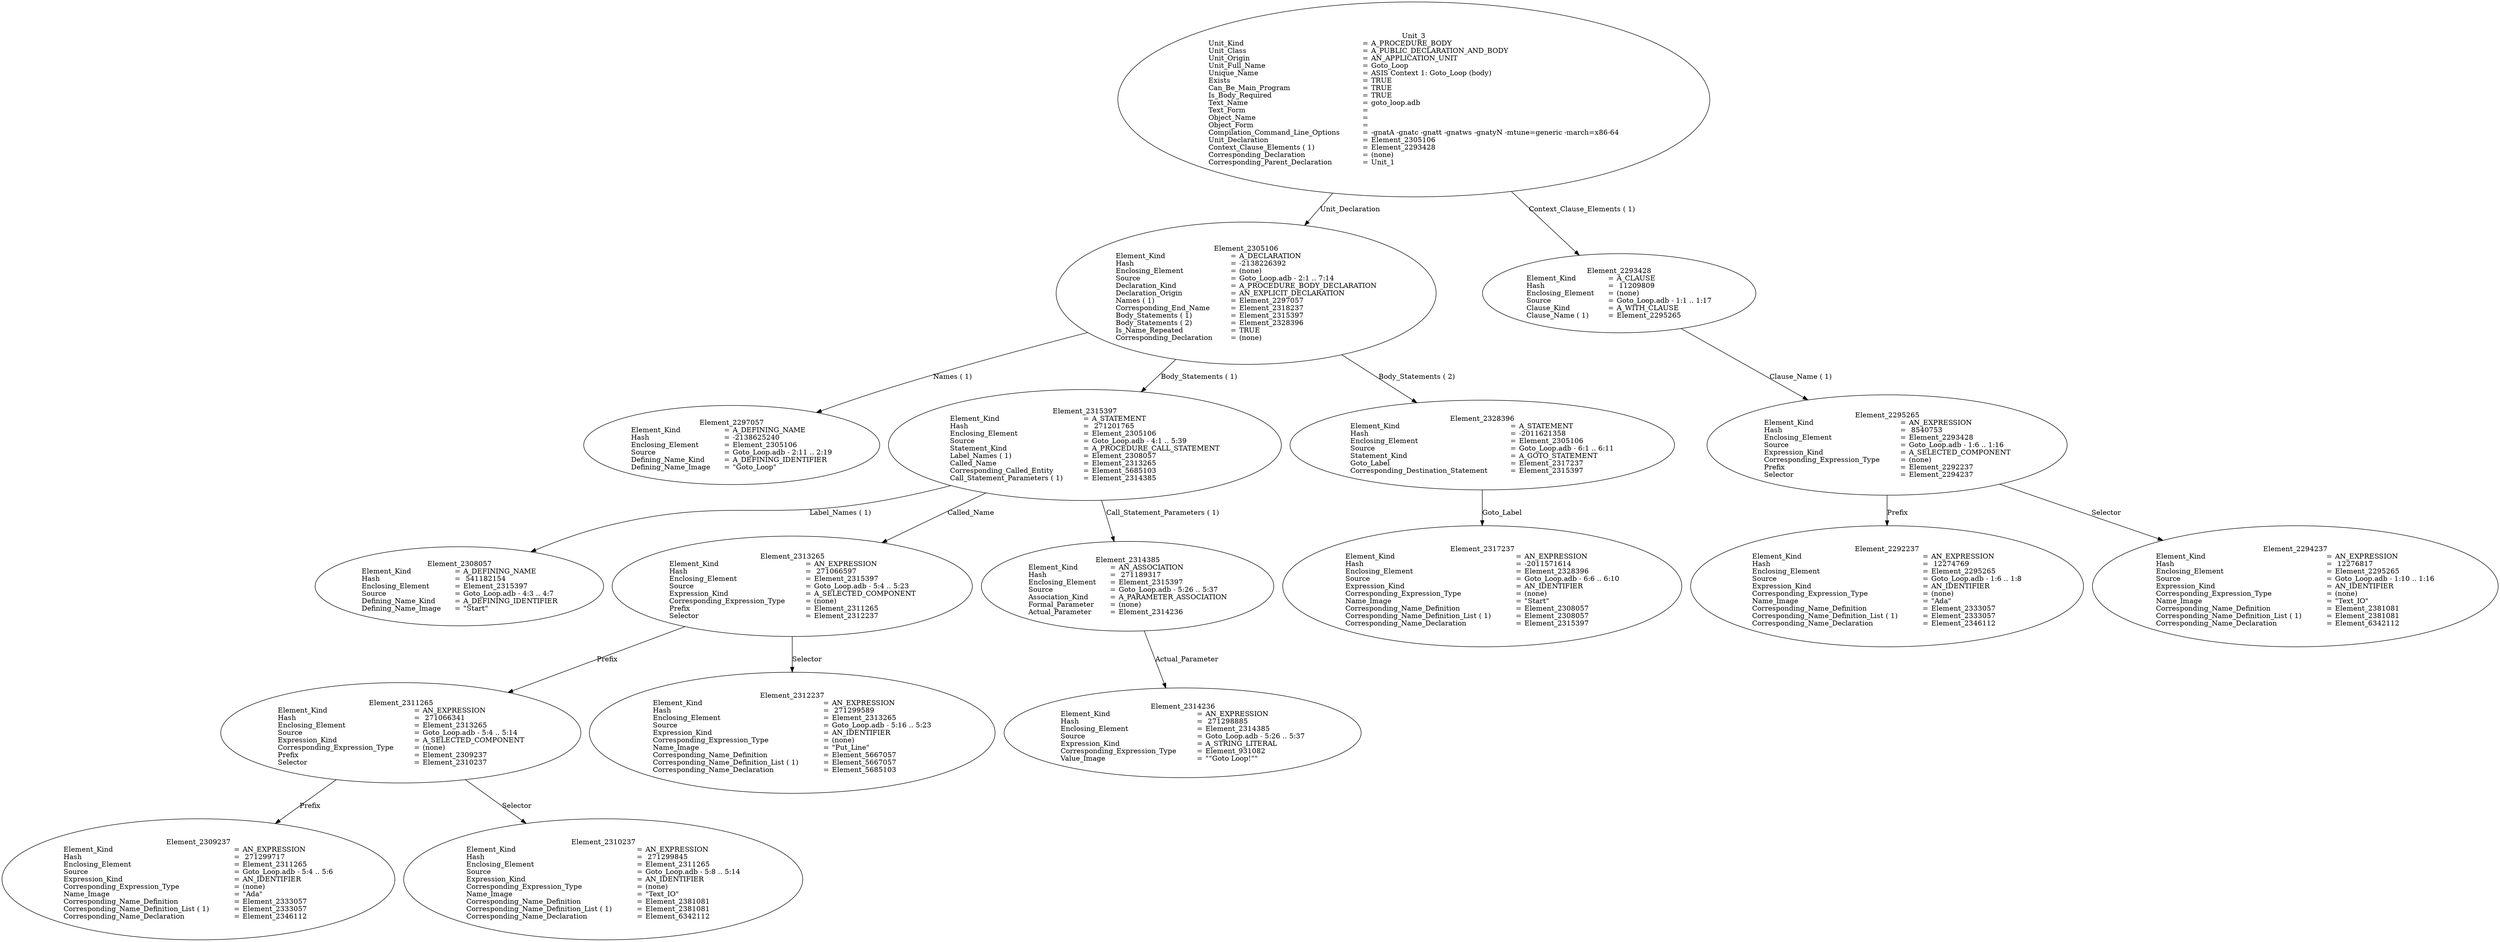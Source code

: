 digraph "goto_loop.adt" {
  Unit_3 -> Element_2305106
      [ label=Unit_Declaration ];
  Unit_3 -> Element_2293428
      [ label="Context_Clause_Elements ( 1)" ];
  Unit_3
      [ label=<<TABLE BORDER="0" CELLBORDER="0" CELLSPACING="0" CELLPADDING="0"> 
          <TR><TD COLSPAN="3">Unit_3</TD></TR>
          <TR><TD ALIGN="LEFT">Unit_Kind   </TD><TD> = </TD><TD ALIGN="LEFT">A_PROCEDURE_BODY</TD></TR>
          <TR><TD ALIGN="LEFT">Unit_Class   </TD><TD> = </TD><TD ALIGN="LEFT">A_PUBLIC_DECLARATION_AND_BODY</TD></TR>
          <TR><TD ALIGN="LEFT">Unit_Origin   </TD><TD> = </TD><TD ALIGN="LEFT">AN_APPLICATION_UNIT</TD></TR>
          <TR><TD ALIGN="LEFT">Unit_Full_Name    </TD><TD> = </TD><TD ALIGN="LEFT">Goto_Loop</TD></TR>
          <TR><TD ALIGN="LEFT">Unique_Name   </TD><TD> = </TD><TD ALIGN="LEFT">ASIS Context 1: Goto_Loop (body)</TD></TR>
          <TR><TD ALIGN="LEFT">Exists  </TD><TD> = </TD><TD ALIGN="LEFT">TRUE</TD></TR>
          <TR><TD ALIGN="LEFT">Can_Be_Main_Program     </TD><TD> = </TD><TD ALIGN="LEFT">TRUE</TD></TR>
          <TR><TD ALIGN="LEFT">Is_Body_Required     </TD><TD> = </TD><TD ALIGN="LEFT">TRUE</TD></TR>
          <TR><TD ALIGN="LEFT">Text_Name   </TD><TD> = </TD><TD ALIGN="LEFT">goto_loop.adb</TD></TR>
          <TR><TD ALIGN="LEFT">Text_Form   </TD><TD> = </TD><TD ALIGN="LEFT"></TD></TR>
          <TR><TD ALIGN="LEFT">Object_Name   </TD><TD> = </TD><TD ALIGN="LEFT"></TD></TR>
          <TR><TD ALIGN="LEFT">Object_Form   </TD><TD> = </TD><TD ALIGN="LEFT"></TD></TR>
          <TR><TD ALIGN="LEFT">Compilation_Command_Line_Options         </TD><TD> = </TD><TD ALIGN="LEFT">-gnatA -gnatc -gnatt -gnatws -gnatyN -mtune=generic -march=x86-64</TD></TR>
          <TR><TD ALIGN="LEFT">Unit_Declaration     </TD><TD> = </TD><TD ALIGN="LEFT">Element_2305106</TD></TR>
          <TR><TD ALIGN="LEFT">Context_Clause_Elements ( 1)        </TD><TD> = </TD><TD ALIGN="LEFT">Element_2293428</TD></TR>
          <TR><TD ALIGN="LEFT">Corresponding_Declaration       </TD><TD> = </TD><TD ALIGN="LEFT">(none)</TD></TR>
          <TR><TD ALIGN="LEFT">Corresponding_Parent_Declaration         </TD><TD> = </TD><TD ALIGN="LEFT">Unit_1</TD></TR>
          </TABLE>> ];
  Element_2293428 -> Element_2295265
      [ label="Clause_Name ( 1)" ];
  Element_2293428
      [ label=<<TABLE BORDER="0" CELLBORDER="0" CELLSPACING="0" CELLPADDING="0"> 
          <TR><TD COLSPAN="3">Element_2293428</TD></TR>
          <TR><TD ALIGN="LEFT">Element_Kind    </TD><TD> = </TD><TD ALIGN="LEFT">A_CLAUSE</TD></TR>
          <TR><TD ALIGN="LEFT">Hash  </TD><TD> = </TD><TD ALIGN="LEFT"> 11209809</TD></TR>
          <TR><TD ALIGN="LEFT">Enclosing_Element     </TD><TD> = </TD><TD ALIGN="LEFT">(none)</TD></TR>
          <TR><TD ALIGN="LEFT">Source  </TD><TD> = </TD><TD ALIGN="LEFT">Goto_Loop.adb - 1:1 .. 1:17</TD></TR>
          <TR><TD ALIGN="LEFT">Clause_Kind   </TD><TD> = </TD><TD ALIGN="LEFT">A_WITH_CLAUSE</TD></TR>
          <TR><TD ALIGN="LEFT">Clause_Name ( 1)     </TD><TD> = </TD><TD ALIGN="LEFT">Element_2295265</TD></TR>
          </TABLE>> ];
  Element_2295265 -> Element_2292237
      [ label=Prefix ];
  Element_2295265 -> Element_2294237
      [ label=Selector ];
  Element_2295265
      [ label=<<TABLE BORDER="0" CELLBORDER="0" CELLSPACING="0" CELLPADDING="0"> 
          <TR><TD COLSPAN="3">Element_2295265</TD></TR>
          <TR><TD ALIGN="LEFT">Element_Kind    </TD><TD> = </TD><TD ALIGN="LEFT">AN_EXPRESSION</TD></TR>
          <TR><TD ALIGN="LEFT">Hash  </TD><TD> = </TD><TD ALIGN="LEFT"> 8540753</TD></TR>
          <TR><TD ALIGN="LEFT">Enclosing_Element     </TD><TD> = </TD><TD ALIGN="LEFT">Element_2293428</TD></TR>
          <TR><TD ALIGN="LEFT">Source  </TD><TD> = </TD><TD ALIGN="LEFT">Goto_Loop.adb - 1:6 .. 1:16</TD></TR>
          <TR><TD ALIGN="LEFT">Expression_Kind    </TD><TD> = </TD><TD ALIGN="LEFT">A_SELECTED_COMPONENT</TD></TR>
          <TR><TD ALIGN="LEFT">Corresponding_Expression_Type        </TD><TD> = </TD><TD ALIGN="LEFT">(none)</TD></TR>
          <TR><TD ALIGN="LEFT">Prefix  </TD><TD> = </TD><TD ALIGN="LEFT">Element_2292237</TD></TR>
          <TR><TD ALIGN="LEFT">Selector   </TD><TD> = </TD><TD ALIGN="LEFT">Element_2294237</TD></TR>
          </TABLE>> ];
  Element_2292237
      [ label=<<TABLE BORDER="0" CELLBORDER="0" CELLSPACING="0" CELLPADDING="0"> 
          <TR><TD COLSPAN="3">Element_2292237</TD></TR>
          <TR><TD ALIGN="LEFT">Element_Kind    </TD><TD> = </TD><TD ALIGN="LEFT">AN_EXPRESSION</TD></TR>
          <TR><TD ALIGN="LEFT">Hash  </TD><TD> = </TD><TD ALIGN="LEFT"> 12274769</TD></TR>
          <TR><TD ALIGN="LEFT">Enclosing_Element     </TD><TD> = </TD><TD ALIGN="LEFT">Element_2295265</TD></TR>
          <TR><TD ALIGN="LEFT">Source  </TD><TD> = </TD><TD ALIGN="LEFT">Goto_Loop.adb - 1:6 .. 1:8</TD></TR>
          <TR><TD ALIGN="LEFT">Expression_Kind    </TD><TD> = </TD><TD ALIGN="LEFT">AN_IDENTIFIER</TD></TR>
          <TR><TD ALIGN="LEFT">Corresponding_Expression_Type        </TD><TD> = </TD><TD ALIGN="LEFT">(none)</TD></TR>
          <TR><TD ALIGN="LEFT">Name_Image   </TD><TD> = </TD><TD ALIGN="LEFT">"Ada"</TD></TR>
          <TR><TD ALIGN="LEFT">Corresponding_Name_Definition        </TD><TD> = </TD><TD ALIGN="LEFT">Element_2333057</TD></TR>
          <TR><TD ALIGN="LEFT">Corresponding_Name_Definition_List ( 1)          </TD><TD> = </TD><TD ALIGN="LEFT">Element_2333057</TD></TR>
          <TR><TD ALIGN="LEFT">Corresponding_Name_Declaration        </TD><TD> = </TD><TD ALIGN="LEFT">Element_2346112</TD></TR>
          </TABLE>> ];
  Element_2294237
      [ label=<<TABLE BORDER="0" CELLBORDER="0" CELLSPACING="0" CELLPADDING="0"> 
          <TR><TD COLSPAN="3">Element_2294237</TD></TR>
          <TR><TD ALIGN="LEFT">Element_Kind    </TD><TD> = </TD><TD ALIGN="LEFT">AN_EXPRESSION</TD></TR>
          <TR><TD ALIGN="LEFT">Hash  </TD><TD> = </TD><TD ALIGN="LEFT"> 12276817</TD></TR>
          <TR><TD ALIGN="LEFT">Enclosing_Element     </TD><TD> = </TD><TD ALIGN="LEFT">Element_2295265</TD></TR>
          <TR><TD ALIGN="LEFT">Source  </TD><TD> = </TD><TD ALIGN="LEFT">Goto_Loop.adb - 1:10 .. 1:16</TD></TR>
          <TR><TD ALIGN="LEFT">Expression_Kind    </TD><TD> = </TD><TD ALIGN="LEFT">AN_IDENTIFIER</TD></TR>
          <TR><TD ALIGN="LEFT">Corresponding_Expression_Type        </TD><TD> = </TD><TD ALIGN="LEFT">(none)</TD></TR>
          <TR><TD ALIGN="LEFT">Name_Image   </TD><TD> = </TD><TD ALIGN="LEFT">"Text_IO"</TD></TR>
          <TR><TD ALIGN="LEFT">Corresponding_Name_Definition        </TD><TD> = </TD><TD ALIGN="LEFT">Element_2381081</TD></TR>
          <TR><TD ALIGN="LEFT">Corresponding_Name_Definition_List ( 1)          </TD><TD> = </TD><TD ALIGN="LEFT">Element_2381081</TD></TR>
          <TR><TD ALIGN="LEFT">Corresponding_Name_Declaration        </TD><TD> = </TD><TD ALIGN="LEFT">Element_6342112</TD></TR>
          </TABLE>> ];
  Element_2305106 -> Element_2297057
      [ label="Names ( 1)" ];
  Element_2305106 -> Element_2315397
      [ label="Body_Statements ( 1)" ];
  Element_2305106 -> Element_2328396
      [ label="Body_Statements ( 2)" ];
  Element_2305106
      [ label=<<TABLE BORDER="0" CELLBORDER="0" CELLSPACING="0" CELLPADDING="0"> 
          <TR><TD COLSPAN="3">Element_2305106</TD></TR>
          <TR><TD ALIGN="LEFT">Element_Kind    </TD><TD> = </TD><TD ALIGN="LEFT">A_DECLARATION</TD></TR>
          <TR><TD ALIGN="LEFT">Hash  </TD><TD> = </TD><TD ALIGN="LEFT">-2138226392</TD></TR>
          <TR><TD ALIGN="LEFT">Enclosing_Element     </TD><TD> = </TD><TD ALIGN="LEFT">(none)</TD></TR>
          <TR><TD ALIGN="LEFT">Source  </TD><TD> = </TD><TD ALIGN="LEFT">Goto_Loop.adb - 2:1 .. 7:14</TD></TR>
          <TR><TD ALIGN="LEFT">Declaration_Kind     </TD><TD> = </TD><TD ALIGN="LEFT">A_PROCEDURE_BODY_DECLARATION</TD></TR>
          <TR><TD ALIGN="LEFT">Declaration_Origin     </TD><TD> = </TD><TD ALIGN="LEFT">AN_EXPLICIT_DECLARATION</TD></TR>
          <TR><TD ALIGN="LEFT">Names ( 1)   </TD><TD> = </TD><TD ALIGN="LEFT">Element_2297057</TD></TR>
          <TR><TD ALIGN="LEFT">Corresponding_End_Name      </TD><TD> = </TD><TD ALIGN="LEFT">Element_2318237</TD></TR>
          <TR><TD ALIGN="LEFT">Body_Statements ( 1)      </TD><TD> = </TD><TD ALIGN="LEFT">Element_2315397</TD></TR>
          <TR><TD ALIGN="LEFT">Body_Statements ( 2)      </TD><TD> = </TD><TD ALIGN="LEFT">Element_2328396</TD></TR>
          <TR><TD ALIGN="LEFT">Is_Name_Repeated     </TD><TD> = </TD><TD ALIGN="LEFT">TRUE</TD></TR>
          <TR><TD ALIGN="LEFT">Corresponding_Declaration       </TD><TD> = </TD><TD ALIGN="LEFT">(none)</TD></TR>
          </TABLE>> ];
  Element_2297057
      [ label=<<TABLE BORDER="0" CELLBORDER="0" CELLSPACING="0" CELLPADDING="0"> 
          <TR><TD COLSPAN="3">Element_2297057</TD></TR>
          <TR><TD ALIGN="LEFT">Element_Kind    </TD><TD> = </TD><TD ALIGN="LEFT">A_DEFINING_NAME</TD></TR>
          <TR><TD ALIGN="LEFT">Hash  </TD><TD> = </TD><TD ALIGN="LEFT">-2138625240</TD></TR>
          <TR><TD ALIGN="LEFT">Enclosing_Element     </TD><TD> = </TD><TD ALIGN="LEFT">Element_2305106</TD></TR>
          <TR><TD ALIGN="LEFT">Source  </TD><TD> = </TD><TD ALIGN="LEFT">Goto_Loop.adb - 2:11 .. 2:19</TD></TR>
          <TR><TD ALIGN="LEFT">Defining_Name_Kind     </TD><TD> = </TD><TD ALIGN="LEFT">A_DEFINING_IDENTIFIER</TD></TR>
          <TR><TD ALIGN="LEFT">Defining_Name_Image     </TD><TD> = </TD><TD ALIGN="LEFT">"Goto_Loop"</TD></TR>
          </TABLE>> ];
  Element_2315397 -> Element_2308057
      [ label="Label_Names ( 1)" ];
  Element_2315397 -> Element_2313265
      [ label=Called_Name ];
  Element_2315397 -> Element_2314385
      [ label="Call_Statement_Parameters ( 1)" ];
  Element_2315397
      [ label=<<TABLE BORDER="0" CELLBORDER="0" CELLSPACING="0" CELLPADDING="0"> 
          <TR><TD COLSPAN="3">Element_2315397</TD></TR>
          <TR><TD ALIGN="LEFT">Element_Kind    </TD><TD> = </TD><TD ALIGN="LEFT">A_STATEMENT</TD></TR>
          <TR><TD ALIGN="LEFT">Hash  </TD><TD> = </TD><TD ALIGN="LEFT"> 271201765</TD></TR>
          <TR><TD ALIGN="LEFT">Enclosing_Element     </TD><TD> = </TD><TD ALIGN="LEFT">Element_2305106</TD></TR>
          <TR><TD ALIGN="LEFT">Source  </TD><TD> = </TD><TD ALIGN="LEFT">Goto_Loop.adb - 4:1 .. 5:39</TD></TR>
          <TR><TD ALIGN="LEFT">Statement_Kind    </TD><TD> = </TD><TD ALIGN="LEFT">A_PROCEDURE_CALL_STATEMENT</TD></TR>
          <TR><TD ALIGN="LEFT">Label_Names ( 1)     </TD><TD> = </TD><TD ALIGN="LEFT">Element_2308057</TD></TR>
          <TR><TD ALIGN="LEFT">Called_Name   </TD><TD> = </TD><TD ALIGN="LEFT">Element_2313265</TD></TR>
          <TR><TD ALIGN="LEFT">Corresponding_Called_Entity       </TD><TD> = </TD><TD ALIGN="LEFT">Element_5685103</TD></TR>
          <TR><TD ALIGN="LEFT">Call_Statement_Parameters ( 1)        </TD><TD> = </TD><TD ALIGN="LEFT">Element_2314385</TD></TR>
          </TABLE>> ];
  Element_2308057
      [ label=<<TABLE BORDER="0" CELLBORDER="0" CELLSPACING="0" CELLPADDING="0"> 
          <TR><TD COLSPAN="3">Element_2308057</TD></TR>
          <TR><TD ALIGN="LEFT">Element_Kind    </TD><TD> = </TD><TD ALIGN="LEFT">A_DEFINING_NAME</TD></TR>
          <TR><TD ALIGN="LEFT">Hash  </TD><TD> = </TD><TD ALIGN="LEFT"> 541182154</TD></TR>
          <TR><TD ALIGN="LEFT">Enclosing_Element     </TD><TD> = </TD><TD ALIGN="LEFT">Element_2315397</TD></TR>
          <TR><TD ALIGN="LEFT">Source  </TD><TD> = </TD><TD ALIGN="LEFT">Goto_Loop.adb - 4:3 .. 4:7</TD></TR>
          <TR><TD ALIGN="LEFT">Defining_Name_Kind     </TD><TD> = </TD><TD ALIGN="LEFT">A_DEFINING_IDENTIFIER</TD></TR>
          <TR><TD ALIGN="LEFT">Defining_Name_Image     </TD><TD> = </TD><TD ALIGN="LEFT">"Start"</TD></TR>
          </TABLE>> ];
  Element_2313265 -> Element_2311265
      [ label=Prefix ];
  Element_2313265 -> Element_2312237
      [ label=Selector ];
  Element_2313265
      [ label=<<TABLE BORDER="0" CELLBORDER="0" CELLSPACING="0" CELLPADDING="0"> 
          <TR><TD COLSPAN="3">Element_2313265</TD></TR>
          <TR><TD ALIGN="LEFT">Element_Kind    </TD><TD> = </TD><TD ALIGN="LEFT">AN_EXPRESSION</TD></TR>
          <TR><TD ALIGN="LEFT">Hash  </TD><TD> = </TD><TD ALIGN="LEFT"> 271066597</TD></TR>
          <TR><TD ALIGN="LEFT">Enclosing_Element     </TD><TD> = </TD><TD ALIGN="LEFT">Element_2315397</TD></TR>
          <TR><TD ALIGN="LEFT">Source  </TD><TD> = </TD><TD ALIGN="LEFT">Goto_Loop.adb - 5:4 .. 5:23</TD></TR>
          <TR><TD ALIGN="LEFT">Expression_Kind    </TD><TD> = </TD><TD ALIGN="LEFT">A_SELECTED_COMPONENT</TD></TR>
          <TR><TD ALIGN="LEFT">Corresponding_Expression_Type        </TD><TD> = </TD><TD ALIGN="LEFT">(none)</TD></TR>
          <TR><TD ALIGN="LEFT">Prefix  </TD><TD> = </TD><TD ALIGN="LEFT">Element_2311265</TD></TR>
          <TR><TD ALIGN="LEFT">Selector   </TD><TD> = </TD><TD ALIGN="LEFT">Element_2312237</TD></TR>
          </TABLE>> ];
  Element_2311265 -> Element_2309237
      [ label=Prefix ];
  Element_2311265 -> Element_2310237
      [ label=Selector ];
  Element_2311265
      [ label=<<TABLE BORDER="0" CELLBORDER="0" CELLSPACING="0" CELLPADDING="0"> 
          <TR><TD COLSPAN="3">Element_2311265</TD></TR>
          <TR><TD ALIGN="LEFT">Element_Kind    </TD><TD> = </TD><TD ALIGN="LEFT">AN_EXPRESSION</TD></TR>
          <TR><TD ALIGN="LEFT">Hash  </TD><TD> = </TD><TD ALIGN="LEFT"> 271066341</TD></TR>
          <TR><TD ALIGN="LEFT">Enclosing_Element     </TD><TD> = </TD><TD ALIGN="LEFT">Element_2313265</TD></TR>
          <TR><TD ALIGN="LEFT">Source  </TD><TD> = </TD><TD ALIGN="LEFT">Goto_Loop.adb - 5:4 .. 5:14</TD></TR>
          <TR><TD ALIGN="LEFT">Expression_Kind    </TD><TD> = </TD><TD ALIGN="LEFT">A_SELECTED_COMPONENT</TD></TR>
          <TR><TD ALIGN="LEFT">Corresponding_Expression_Type        </TD><TD> = </TD><TD ALIGN="LEFT">(none)</TD></TR>
          <TR><TD ALIGN="LEFT">Prefix  </TD><TD> = </TD><TD ALIGN="LEFT">Element_2309237</TD></TR>
          <TR><TD ALIGN="LEFT">Selector   </TD><TD> = </TD><TD ALIGN="LEFT">Element_2310237</TD></TR>
          </TABLE>> ];
  Element_2309237
      [ label=<<TABLE BORDER="0" CELLBORDER="0" CELLSPACING="0" CELLPADDING="0"> 
          <TR><TD COLSPAN="3">Element_2309237</TD></TR>
          <TR><TD ALIGN="LEFT">Element_Kind    </TD><TD> = </TD><TD ALIGN="LEFT">AN_EXPRESSION</TD></TR>
          <TR><TD ALIGN="LEFT">Hash  </TD><TD> = </TD><TD ALIGN="LEFT"> 271299717</TD></TR>
          <TR><TD ALIGN="LEFT">Enclosing_Element     </TD><TD> = </TD><TD ALIGN="LEFT">Element_2311265</TD></TR>
          <TR><TD ALIGN="LEFT">Source  </TD><TD> = </TD><TD ALIGN="LEFT">Goto_Loop.adb - 5:4 .. 5:6</TD></TR>
          <TR><TD ALIGN="LEFT">Expression_Kind    </TD><TD> = </TD><TD ALIGN="LEFT">AN_IDENTIFIER</TD></TR>
          <TR><TD ALIGN="LEFT">Corresponding_Expression_Type        </TD><TD> = </TD><TD ALIGN="LEFT">(none)</TD></TR>
          <TR><TD ALIGN="LEFT">Name_Image   </TD><TD> = </TD><TD ALIGN="LEFT">"Ada"</TD></TR>
          <TR><TD ALIGN="LEFT">Corresponding_Name_Definition        </TD><TD> = </TD><TD ALIGN="LEFT">Element_2333057</TD></TR>
          <TR><TD ALIGN="LEFT">Corresponding_Name_Definition_List ( 1)          </TD><TD> = </TD><TD ALIGN="LEFT">Element_2333057</TD></TR>
          <TR><TD ALIGN="LEFT">Corresponding_Name_Declaration        </TD><TD> = </TD><TD ALIGN="LEFT">Element_2346112</TD></TR>
          </TABLE>> ];
  Element_2310237
      [ label=<<TABLE BORDER="0" CELLBORDER="0" CELLSPACING="0" CELLPADDING="0"> 
          <TR><TD COLSPAN="3">Element_2310237</TD></TR>
          <TR><TD ALIGN="LEFT">Element_Kind    </TD><TD> = </TD><TD ALIGN="LEFT">AN_EXPRESSION</TD></TR>
          <TR><TD ALIGN="LEFT">Hash  </TD><TD> = </TD><TD ALIGN="LEFT"> 271299845</TD></TR>
          <TR><TD ALIGN="LEFT">Enclosing_Element     </TD><TD> = </TD><TD ALIGN="LEFT">Element_2311265</TD></TR>
          <TR><TD ALIGN="LEFT">Source  </TD><TD> = </TD><TD ALIGN="LEFT">Goto_Loop.adb - 5:8 .. 5:14</TD></TR>
          <TR><TD ALIGN="LEFT">Expression_Kind    </TD><TD> = </TD><TD ALIGN="LEFT">AN_IDENTIFIER</TD></TR>
          <TR><TD ALIGN="LEFT">Corresponding_Expression_Type        </TD><TD> = </TD><TD ALIGN="LEFT">(none)</TD></TR>
          <TR><TD ALIGN="LEFT">Name_Image   </TD><TD> = </TD><TD ALIGN="LEFT">"Text_IO"</TD></TR>
          <TR><TD ALIGN="LEFT">Corresponding_Name_Definition        </TD><TD> = </TD><TD ALIGN="LEFT">Element_2381081</TD></TR>
          <TR><TD ALIGN="LEFT">Corresponding_Name_Definition_List ( 1)          </TD><TD> = </TD><TD ALIGN="LEFT">Element_2381081</TD></TR>
          <TR><TD ALIGN="LEFT">Corresponding_Name_Declaration        </TD><TD> = </TD><TD ALIGN="LEFT">Element_6342112</TD></TR>
          </TABLE>> ];
  Element_2312237
      [ label=<<TABLE BORDER="0" CELLBORDER="0" CELLSPACING="0" CELLPADDING="0"> 
          <TR><TD COLSPAN="3">Element_2312237</TD></TR>
          <TR><TD ALIGN="LEFT">Element_Kind    </TD><TD> = </TD><TD ALIGN="LEFT">AN_EXPRESSION</TD></TR>
          <TR><TD ALIGN="LEFT">Hash  </TD><TD> = </TD><TD ALIGN="LEFT"> 271299589</TD></TR>
          <TR><TD ALIGN="LEFT">Enclosing_Element     </TD><TD> = </TD><TD ALIGN="LEFT">Element_2313265</TD></TR>
          <TR><TD ALIGN="LEFT">Source  </TD><TD> = </TD><TD ALIGN="LEFT">Goto_Loop.adb - 5:16 .. 5:23</TD></TR>
          <TR><TD ALIGN="LEFT">Expression_Kind    </TD><TD> = </TD><TD ALIGN="LEFT">AN_IDENTIFIER</TD></TR>
          <TR><TD ALIGN="LEFT">Corresponding_Expression_Type        </TD><TD> = </TD><TD ALIGN="LEFT">(none)</TD></TR>
          <TR><TD ALIGN="LEFT">Name_Image   </TD><TD> = </TD><TD ALIGN="LEFT">"Put_Line"</TD></TR>
          <TR><TD ALIGN="LEFT">Corresponding_Name_Definition        </TD><TD> = </TD><TD ALIGN="LEFT">Element_5667057</TD></TR>
          <TR><TD ALIGN="LEFT">Corresponding_Name_Definition_List ( 1)          </TD><TD> = </TD><TD ALIGN="LEFT">Element_5667057</TD></TR>
          <TR><TD ALIGN="LEFT">Corresponding_Name_Declaration        </TD><TD> = </TD><TD ALIGN="LEFT">Element_5685103</TD></TR>
          </TABLE>> ];
  Element_2314385 -> Element_2314236
      [ label=Actual_Parameter ];
  Element_2314385
      [ label=<<TABLE BORDER="0" CELLBORDER="0" CELLSPACING="0" CELLPADDING="0"> 
          <TR><TD COLSPAN="3">Element_2314385</TD></TR>
          <TR><TD ALIGN="LEFT">Element_Kind    </TD><TD> = </TD><TD ALIGN="LEFT">AN_ASSOCIATION</TD></TR>
          <TR><TD ALIGN="LEFT">Hash  </TD><TD> = </TD><TD ALIGN="LEFT"> 271189317</TD></TR>
          <TR><TD ALIGN="LEFT">Enclosing_Element     </TD><TD> = </TD><TD ALIGN="LEFT">Element_2315397</TD></TR>
          <TR><TD ALIGN="LEFT">Source  </TD><TD> = </TD><TD ALIGN="LEFT">Goto_Loop.adb - 5:26 .. 5:37</TD></TR>
          <TR><TD ALIGN="LEFT">Association_Kind     </TD><TD> = </TD><TD ALIGN="LEFT">A_PARAMETER_ASSOCIATION</TD></TR>
          <TR><TD ALIGN="LEFT">Formal_Parameter     </TD><TD> = </TD><TD ALIGN="LEFT">(none)</TD></TR>
          <TR><TD ALIGN="LEFT">Actual_Parameter     </TD><TD> = </TD><TD ALIGN="LEFT">Element_2314236</TD></TR>
          </TABLE>> ];
  Element_2314236
      [ label=<<TABLE BORDER="0" CELLBORDER="0" CELLSPACING="0" CELLPADDING="0"> 
          <TR><TD COLSPAN="3">Element_2314236</TD></TR>
          <TR><TD ALIGN="LEFT">Element_Kind    </TD><TD> = </TD><TD ALIGN="LEFT">AN_EXPRESSION</TD></TR>
          <TR><TD ALIGN="LEFT">Hash  </TD><TD> = </TD><TD ALIGN="LEFT"> 271298885</TD></TR>
          <TR><TD ALIGN="LEFT">Enclosing_Element     </TD><TD> = </TD><TD ALIGN="LEFT">Element_2314385</TD></TR>
          <TR><TD ALIGN="LEFT">Source  </TD><TD> = </TD><TD ALIGN="LEFT">Goto_Loop.adb - 5:26 .. 5:37</TD></TR>
          <TR><TD ALIGN="LEFT">Expression_Kind    </TD><TD> = </TD><TD ALIGN="LEFT">A_STRING_LITERAL</TD></TR>
          <TR><TD ALIGN="LEFT">Corresponding_Expression_Type        </TD><TD> = </TD><TD ALIGN="LEFT">Element_931082</TD></TR>
          <TR><TD ALIGN="LEFT">Value_Image   </TD><TD> = </TD><TD ALIGN="LEFT">""Goto Loop!""</TD></TR>
          </TABLE>> ];
  Element_2328396 -> Element_2317237
      [ label=Goto_Label ];
  Element_2328396
      [ label=<<TABLE BORDER="0" CELLBORDER="0" CELLSPACING="0" CELLPADDING="0"> 
          <TR><TD COLSPAN="3">Element_2328396</TD></TR>
          <TR><TD ALIGN="LEFT">Element_Kind    </TD><TD> = </TD><TD ALIGN="LEFT">A_STATEMENT</TD></TR>
          <TR><TD ALIGN="LEFT">Hash  </TD><TD> = </TD><TD ALIGN="LEFT">-2011621358</TD></TR>
          <TR><TD ALIGN="LEFT">Enclosing_Element     </TD><TD> = </TD><TD ALIGN="LEFT">Element_2305106</TD></TR>
          <TR><TD ALIGN="LEFT">Source  </TD><TD> = </TD><TD ALIGN="LEFT">Goto_Loop.adb - 6:1 .. 6:11</TD></TR>
          <TR><TD ALIGN="LEFT">Statement_Kind    </TD><TD> = </TD><TD ALIGN="LEFT">A_GOTO_STATEMENT</TD></TR>
          <TR><TD ALIGN="LEFT">Goto_Label   </TD><TD> = </TD><TD ALIGN="LEFT">Element_2317237</TD></TR>
          <TR><TD ALIGN="LEFT">Corresponding_Destination_Statement         </TD><TD> = </TD><TD ALIGN="LEFT">Element_2315397</TD></TR>
          </TABLE>> ];
  Element_2317237
      [ label=<<TABLE BORDER="0" CELLBORDER="0" CELLSPACING="0" CELLPADDING="0"> 
          <TR><TD COLSPAN="3">Element_2317237</TD></TR>
          <TR><TD ALIGN="LEFT">Element_Kind    </TD><TD> = </TD><TD ALIGN="LEFT">AN_EXPRESSION</TD></TR>
          <TR><TD ALIGN="LEFT">Hash  </TD><TD> = </TD><TD ALIGN="LEFT">-2011571614</TD></TR>
          <TR><TD ALIGN="LEFT">Enclosing_Element     </TD><TD> = </TD><TD ALIGN="LEFT">Element_2328396</TD></TR>
          <TR><TD ALIGN="LEFT">Source  </TD><TD> = </TD><TD ALIGN="LEFT">Goto_Loop.adb - 6:6 .. 6:10</TD></TR>
          <TR><TD ALIGN="LEFT">Expression_Kind    </TD><TD> = </TD><TD ALIGN="LEFT">AN_IDENTIFIER</TD></TR>
          <TR><TD ALIGN="LEFT">Corresponding_Expression_Type        </TD><TD> = </TD><TD ALIGN="LEFT">(none)</TD></TR>
          <TR><TD ALIGN="LEFT">Name_Image   </TD><TD> = </TD><TD ALIGN="LEFT">"Start"</TD></TR>
          <TR><TD ALIGN="LEFT">Corresponding_Name_Definition        </TD><TD> = </TD><TD ALIGN="LEFT">Element_2308057</TD></TR>
          <TR><TD ALIGN="LEFT">Corresponding_Name_Definition_List ( 1)          </TD><TD> = </TD><TD ALIGN="LEFT">Element_2308057</TD></TR>
          <TR><TD ALIGN="LEFT">Corresponding_Name_Declaration        </TD><TD> = </TD><TD ALIGN="LEFT">Element_2315397</TD></TR>
          </TABLE>> ]
}
